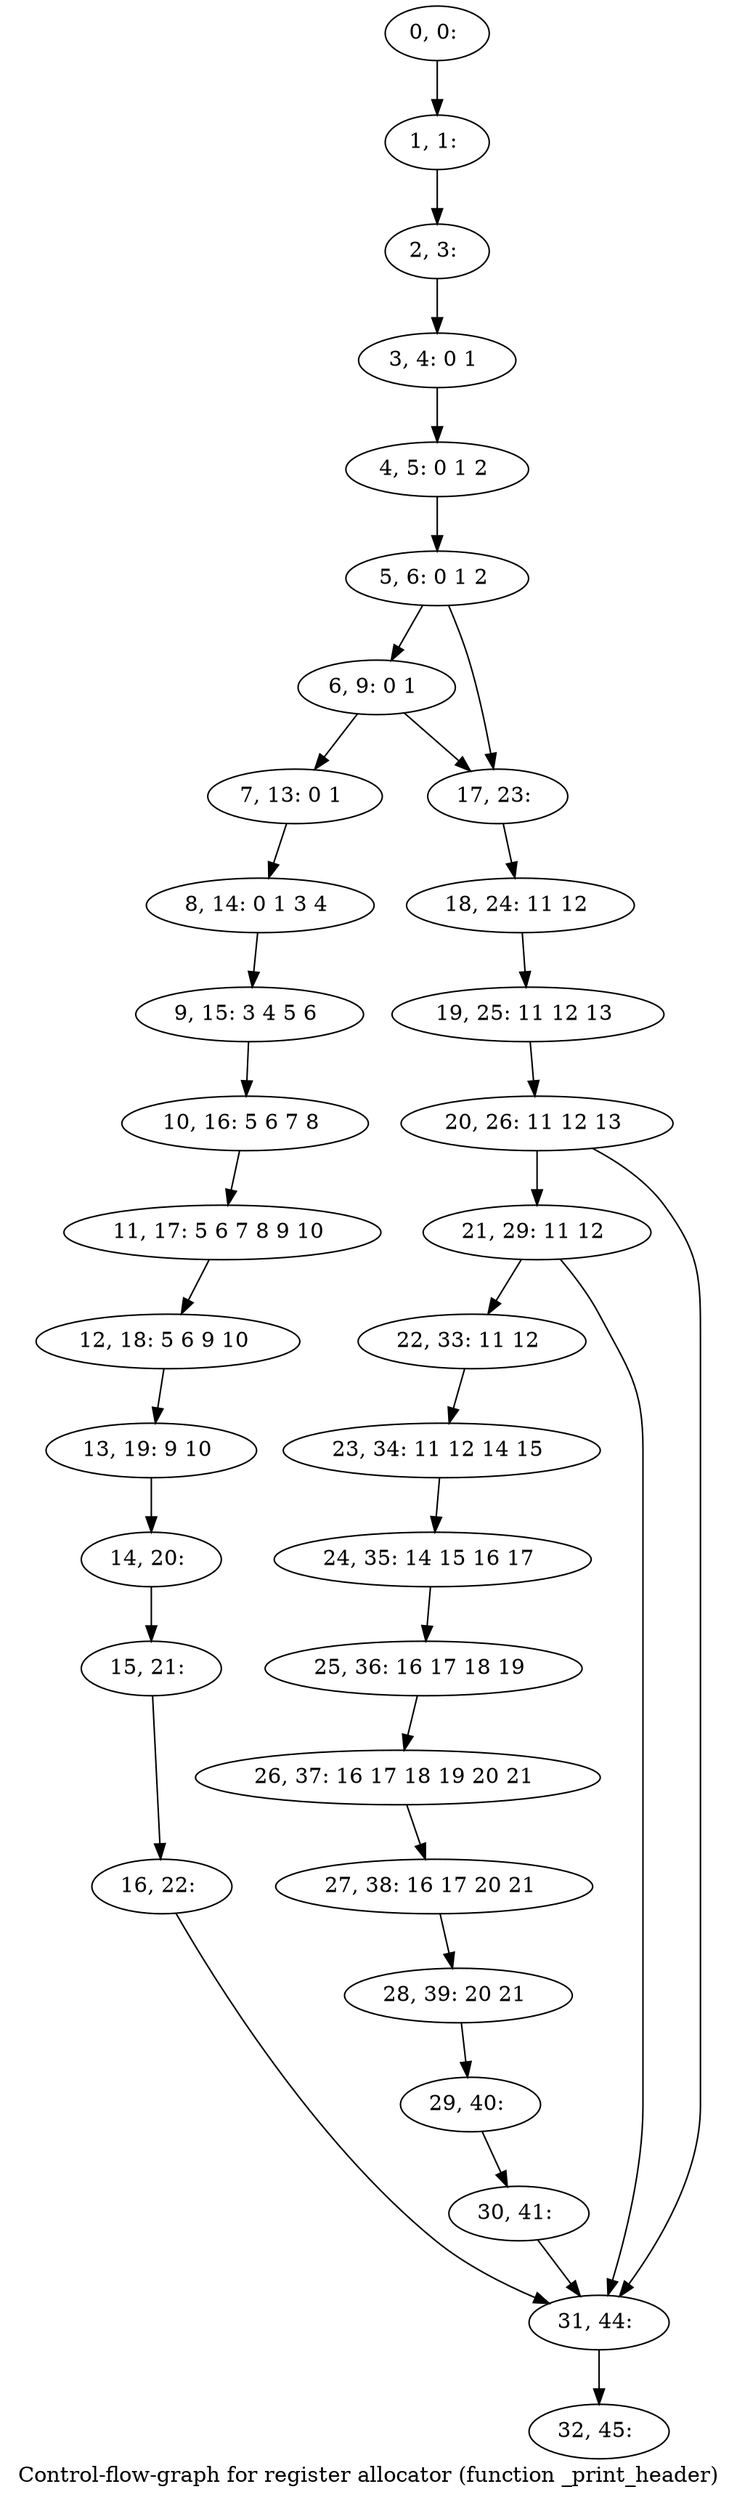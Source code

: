 digraph G {
graph [label="Control-flow-graph for register allocator (function _print_header)"]
0[label="0, 0: "];
1[label="1, 1: "];
2[label="2, 3: "];
3[label="3, 4: 0 1 "];
4[label="4, 5: 0 1 2 "];
5[label="5, 6: 0 1 2 "];
6[label="6, 9: 0 1 "];
7[label="7, 13: 0 1 "];
8[label="8, 14: 0 1 3 4 "];
9[label="9, 15: 3 4 5 6 "];
10[label="10, 16: 5 6 7 8 "];
11[label="11, 17: 5 6 7 8 9 10 "];
12[label="12, 18: 5 6 9 10 "];
13[label="13, 19: 9 10 "];
14[label="14, 20: "];
15[label="15, 21: "];
16[label="16, 22: "];
17[label="17, 23: "];
18[label="18, 24: 11 12 "];
19[label="19, 25: 11 12 13 "];
20[label="20, 26: 11 12 13 "];
21[label="21, 29: 11 12 "];
22[label="22, 33: 11 12 "];
23[label="23, 34: 11 12 14 15 "];
24[label="24, 35: 14 15 16 17 "];
25[label="25, 36: 16 17 18 19 "];
26[label="26, 37: 16 17 18 19 20 21 "];
27[label="27, 38: 16 17 20 21 "];
28[label="28, 39: 20 21 "];
29[label="29, 40: "];
30[label="30, 41: "];
31[label="31, 44: "];
32[label="32, 45: "];
0->1 ;
1->2 ;
2->3 ;
3->4 ;
4->5 ;
5->6 ;
5->17 ;
6->7 ;
6->17 ;
7->8 ;
8->9 ;
9->10 ;
10->11 ;
11->12 ;
12->13 ;
13->14 ;
14->15 ;
15->16 ;
16->31 ;
17->18 ;
18->19 ;
19->20 ;
20->21 ;
20->31 ;
21->22 ;
21->31 ;
22->23 ;
23->24 ;
24->25 ;
25->26 ;
26->27 ;
27->28 ;
28->29 ;
29->30 ;
30->31 ;
31->32 ;
}
